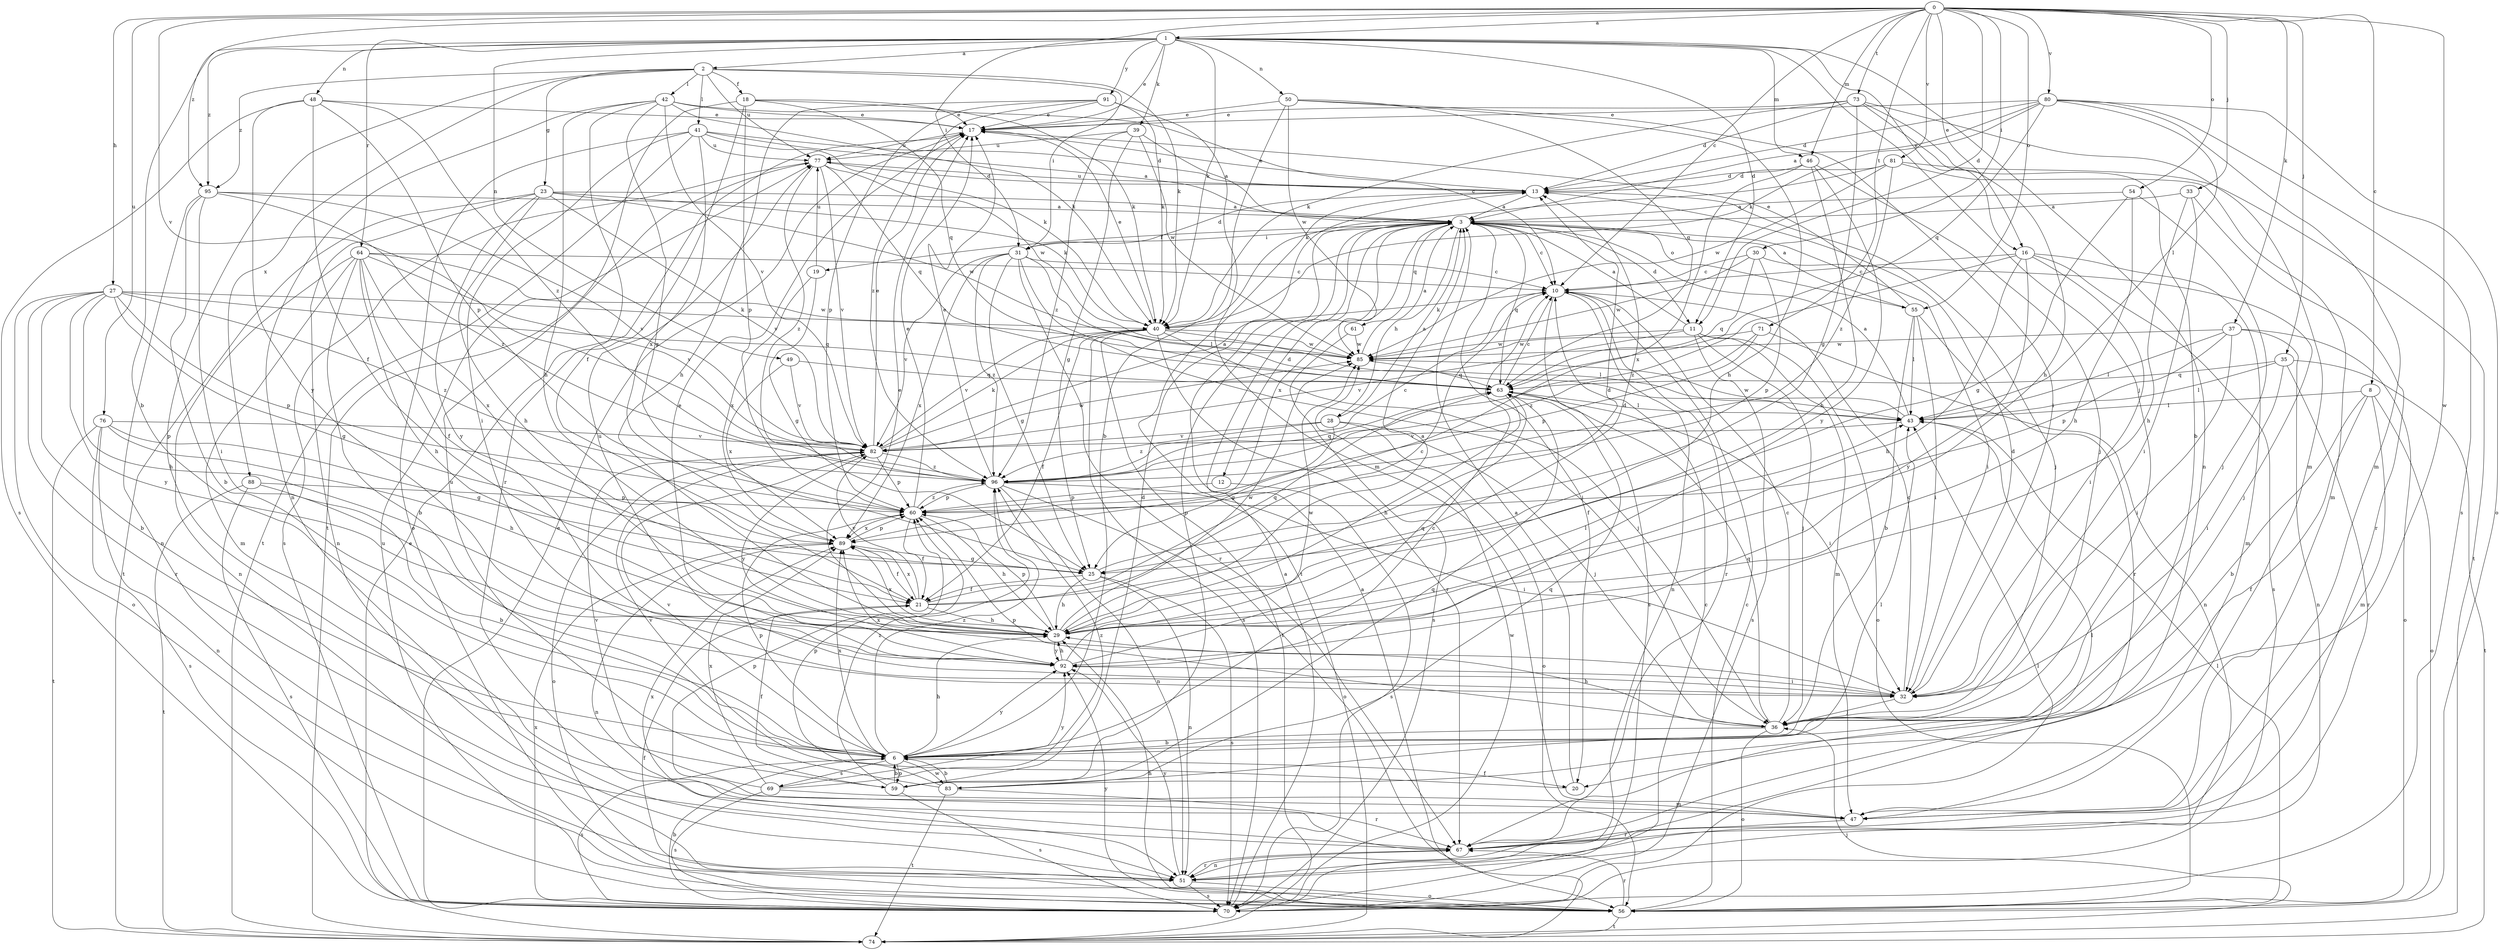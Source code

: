 strict digraph  {
0;
1;
2;
3;
6;
8;
10;
11;
12;
13;
16;
17;
18;
19;
20;
21;
23;
25;
27;
28;
29;
30;
31;
32;
33;
35;
36;
37;
39;
40;
41;
42;
43;
46;
47;
48;
49;
50;
51;
54;
55;
56;
59;
60;
61;
63;
64;
67;
69;
70;
71;
73;
74;
76;
77;
80;
81;
82;
83;
85;
88;
89;
91;
92;
95;
96;
0 -> 1  [label=a];
0 -> 8  [label=c];
0 -> 10  [label=c];
0 -> 11  [label=d];
0 -> 16  [label=e];
0 -> 27  [label=h];
0 -> 30  [label=i];
0 -> 31  [label=i];
0 -> 33  [label=j];
0 -> 35  [label=j];
0 -> 37  [label=k];
0 -> 46  [label=m];
0 -> 54  [label=o];
0 -> 55  [label=o];
0 -> 71  [label=t];
0 -> 73  [label=t];
0 -> 76  [label=u];
0 -> 80  [label=v];
0 -> 81  [label=v];
0 -> 82  [label=v];
0 -> 83  [label=w];
0 -> 95  [label=z];
1 -> 2  [label=a];
1 -> 6  [label=b];
1 -> 11  [label=d];
1 -> 16  [label=e];
1 -> 17  [label=e];
1 -> 36  [label=j];
1 -> 39  [label=k];
1 -> 40  [label=k];
1 -> 46  [label=m];
1 -> 48  [label=n];
1 -> 49  [label=n];
1 -> 50  [label=n];
1 -> 51  [label=n];
1 -> 64  [label=r];
1 -> 91  [label=y];
1 -> 95  [label=z];
2 -> 18  [label=f];
2 -> 23  [label=g];
2 -> 31  [label=i];
2 -> 40  [label=k];
2 -> 41  [label=l];
2 -> 42  [label=l];
2 -> 59  [label=p];
2 -> 77  [label=u];
2 -> 88  [label=x];
2 -> 95  [label=z];
3 -> 10  [label=c];
3 -> 11  [label=d];
3 -> 12  [label=d];
3 -> 19  [label=f];
3 -> 20  [label=f];
3 -> 28  [label=h];
3 -> 31  [label=i];
3 -> 32  [label=i];
3 -> 55  [label=o];
3 -> 59  [label=p];
3 -> 61  [label=q];
3 -> 63  [label=q];
3 -> 89  [label=x];
6 -> 10  [label=c];
6 -> 20  [label=f];
6 -> 29  [label=h];
6 -> 59  [label=p];
6 -> 60  [label=p];
6 -> 69  [label=s];
6 -> 70  [label=s];
6 -> 82  [label=v];
6 -> 83  [label=w];
6 -> 89  [label=x];
6 -> 92  [label=y];
6 -> 96  [label=z];
8 -> 6  [label=b];
8 -> 20  [label=f];
8 -> 43  [label=l];
8 -> 47  [label=m];
8 -> 56  [label=o];
10 -> 40  [label=k];
10 -> 51  [label=n];
10 -> 67  [label=r];
10 -> 70  [label=s];
11 -> 3  [label=a];
11 -> 36  [label=j];
11 -> 47  [label=m];
11 -> 56  [label=o];
11 -> 70  [label=s];
11 -> 82  [label=v];
11 -> 85  [label=w];
12 -> 60  [label=p];
12 -> 70  [label=s];
13 -> 3  [label=a];
13 -> 17  [label=e];
13 -> 36  [label=j];
13 -> 74  [label=t];
13 -> 77  [label=u];
16 -> 10  [label=c];
16 -> 29  [label=h];
16 -> 32  [label=i];
16 -> 47  [label=m];
16 -> 70  [label=s];
16 -> 92  [label=y];
16 -> 96  [label=z];
17 -> 77  [label=u];
18 -> 17  [label=e];
18 -> 40  [label=k];
18 -> 60  [label=p];
18 -> 63  [label=q];
18 -> 67  [label=r];
18 -> 74  [label=t];
19 -> 25  [label=g];
19 -> 77  [label=u];
19 -> 89  [label=x];
20 -> 3  [label=a];
20 -> 82  [label=v];
21 -> 10  [label=c];
21 -> 13  [label=d];
21 -> 29  [label=h];
21 -> 63  [label=q];
21 -> 82  [label=v];
21 -> 89  [label=x];
23 -> 3  [label=a];
23 -> 29  [label=h];
23 -> 40  [label=k];
23 -> 51  [label=n];
23 -> 74  [label=t];
23 -> 82  [label=v];
23 -> 85  [label=w];
23 -> 92  [label=y];
25 -> 13  [label=d];
25 -> 21  [label=f];
25 -> 29  [label=h];
25 -> 51  [label=n];
25 -> 70  [label=s];
27 -> 6  [label=b];
27 -> 25  [label=g];
27 -> 29  [label=h];
27 -> 40  [label=k];
27 -> 56  [label=o];
27 -> 60  [label=p];
27 -> 63  [label=q];
27 -> 67  [label=r];
27 -> 92  [label=y];
27 -> 96  [label=z];
28 -> 3  [label=a];
28 -> 25  [label=g];
28 -> 36  [label=j];
28 -> 56  [label=o];
28 -> 82  [label=v];
28 -> 96  [label=z];
29 -> 3  [label=a];
29 -> 17  [label=e];
29 -> 43  [label=l];
29 -> 60  [label=p];
29 -> 85  [label=w];
29 -> 89  [label=x];
29 -> 92  [label=y];
30 -> 10  [label=c];
30 -> 36  [label=j];
30 -> 60  [label=p];
30 -> 63  [label=q];
30 -> 85  [label=w];
31 -> 10  [label=c];
31 -> 13  [label=d];
31 -> 25  [label=g];
31 -> 36  [label=j];
31 -> 43  [label=l];
31 -> 67  [label=r];
31 -> 82  [label=v];
31 -> 89  [label=x];
31 -> 96  [label=z];
32 -> 10  [label=c];
32 -> 13  [label=d];
32 -> 36  [label=j];
32 -> 77  [label=u];
32 -> 89  [label=x];
33 -> 3  [label=a];
33 -> 29  [label=h];
33 -> 32  [label=i];
33 -> 67  [label=r];
35 -> 32  [label=i];
35 -> 43  [label=l];
35 -> 63  [label=q];
35 -> 67  [label=r];
35 -> 74  [label=t];
36 -> 6  [label=b];
36 -> 10  [label=c];
36 -> 29  [label=h];
36 -> 56  [label=o];
36 -> 60  [label=p];
36 -> 63  [label=q];
37 -> 32  [label=i];
37 -> 43  [label=l];
37 -> 51  [label=n];
37 -> 56  [label=o];
37 -> 60  [label=p];
37 -> 85  [label=w];
39 -> 3  [label=a];
39 -> 25  [label=g];
39 -> 77  [label=u];
39 -> 85  [label=w];
39 -> 96  [label=z];
40 -> 17  [label=e];
40 -> 21  [label=f];
40 -> 36  [label=j];
40 -> 43  [label=l];
40 -> 67  [label=r];
40 -> 70  [label=s];
40 -> 74  [label=t];
40 -> 82  [label=v];
40 -> 85  [label=w];
41 -> 3  [label=a];
41 -> 13  [label=d];
41 -> 32  [label=i];
41 -> 40  [label=k];
41 -> 56  [label=o];
41 -> 74  [label=t];
41 -> 77  [label=u];
41 -> 89  [label=x];
42 -> 10  [label=c];
42 -> 17  [label=e];
42 -> 21  [label=f];
42 -> 25  [label=g];
42 -> 29  [label=h];
42 -> 40  [label=k];
42 -> 51  [label=n];
42 -> 82  [label=v];
43 -> 3  [label=a];
43 -> 82  [label=v];
43 -> 85  [label=w];
46 -> 13  [label=d];
46 -> 29  [label=h];
46 -> 36  [label=j];
46 -> 89  [label=x];
46 -> 92  [label=y];
47 -> 60  [label=p];
47 -> 67  [label=r];
48 -> 17  [label=e];
48 -> 21  [label=f];
48 -> 60  [label=p];
48 -> 70  [label=s];
48 -> 92  [label=y];
48 -> 96  [label=z];
49 -> 63  [label=q];
49 -> 82  [label=v];
49 -> 89  [label=x];
50 -> 6  [label=b];
50 -> 17  [label=e];
50 -> 29  [label=h];
50 -> 32  [label=i];
50 -> 63  [label=q];
50 -> 85  [label=w];
51 -> 56  [label=o];
51 -> 67  [label=r];
51 -> 70  [label=s];
51 -> 92  [label=y];
54 -> 3  [label=a];
54 -> 25  [label=g];
54 -> 29  [label=h];
54 -> 36  [label=j];
55 -> 3  [label=a];
55 -> 6  [label=b];
55 -> 17  [label=e];
55 -> 32  [label=i];
55 -> 43  [label=l];
55 -> 67  [label=r];
56 -> 10  [label=c];
56 -> 21  [label=f];
56 -> 29  [label=h];
56 -> 43  [label=l];
56 -> 67  [label=r];
56 -> 74  [label=t];
56 -> 77  [label=u];
56 -> 92  [label=y];
59 -> 6  [label=b];
59 -> 13  [label=d];
59 -> 63  [label=q];
59 -> 70  [label=s];
59 -> 77  [label=u];
59 -> 96  [label=z];
60 -> 17  [label=e];
60 -> 21  [label=f];
60 -> 29  [label=h];
60 -> 89  [label=x];
60 -> 96  [label=z];
61 -> 70  [label=s];
61 -> 85  [label=w];
63 -> 10  [label=c];
63 -> 29  [label=h];
63 -> 32  [label=i];
63 -> 43  [label=l];
64 -> 6  [label=b];
64 -> 10  [label=c];
64 -> 21  [label=f];
64 -> 29  [label=h];
64 -> 47  [label=m];
64 -> 51  [label=n];
64 -> 82  [label=v];
64 -> 85  [label=w];
64 -> 89  [label=x];
67 -> 43  [label=l];
67 -> 51  [label=n];
67 -> 89  [label=x];
69 -> 47  [label=m];
69 -> 70  [label=s];
69 -> 82  [label=v];
69 -> 89  [label=x];
69 -> 92  [label=y];
69 -> 96  [label=z];
70 -> 3  [label=a];
70 -> 6  [label=b];
70 -> 10  [label=c];
70 -> 17  [label=e];
70 -> 43  [label=l];
70 -> 85  [label=w];
70 -> 89  [label=x];
71 -> 51  [label=n];
71 -> 60  [label=p];
71 -> 85  [label=w];
71 -> 96  [label=z];
73 -> 6  [label=b];
73 -> 13  [label=d];
73 -> 17  [label=e];
73 -> 25  [label=g];
73 -> 29  [label=h];
73 -> 40  [label=k];
73 -> 47  [label=m];
74 -> 3  [label=a];
74 -> 17  [label=e];
74 -> 36  [label=j];
76 -> 25  [label=g];
76 -> 29  [label=h];
76 -> 51  [label=n];
76 -> 70  [label=s];
76 -> 74  [label=t];
76 -> 82  [label=v];
77 -> 13  [label=d];
77 -> 63  [label=q];
77 -> 70  [label=s];
77 -> 82  [label=v];
77 -> 85  [label=w];
77 -> 96  [label=z];
80 -> 3  [label=a];
80 -> 13  [label=d];
80 -> 17  [label=e];
80 -> 40  [label=k];
80 -> 43  [label=l];
80 -> 47  [label=m];
80 -> 56  [label=o];
80 -> 63  [label=q];
80 -> 70  [label=s];
81 -> 13  [label=d];
81 -> 40  [label=k];
81 -> 47  [label=m];
81 -> 74  [label=t];
81 -> 85  [label=w];
81 -> 96  [label=z];
82 -> 3  [label=a];
82 -> 17  [label=e];
82 -> 40  [label=k];
82 -> 56  [label=o];
82 -> 60  [label=p];
82 -> 85  [label=w];
82 -> 92  [label=y];
82 -> 96  [label=z];
83 -> 6  [label=b];
83 -> 21  [label=f];
83 -> 43  [label=l];
83 -> 60  [label=p];
83 -> 63  [label=q];
83 -> 67  [label=r];
83 -> 74  [label=t];
85 -> 3  [label=a];
85 -> 63  [label=q];
88 -> 6  [label=b];
88 -> 60  [label=p];
88 -> 70  [label=s];
88 -> 74  [label=t];
89 -> 21  [label=f];
89 -> 25  [label=g];
89 -> 51  [label=n];
89 -> 60  [label=p];
91 -> 17  [label=e];
91 -> 29  [label=h];
91 -> 40  [label=k];
91 -> 47  [label=m];
91 -> 60  [label=p];
91 -> 96  [label=z];
92 -> 17  [label=e];
92 -> 29  [label=h];
92 -> 32  [label=i];
92 -> 63  [label=q];
92 -> 85  [label=w];
95 -> 3  [label=a];
95 -> 6  [label=b];
95 -> 32  [label=i];
95 -> 51  [label=n];
95 -> 82  [label=v];
95 -> 96  [label=z];
96 -> 10  [label=c];
96 -> 17  [label=e];
96 -> 32  [label=i];
96 -> 51  [label=n];
96 -> 56  [label=o];
96 -> 60  [label=p];
96 -> 63  [label=q];
}
